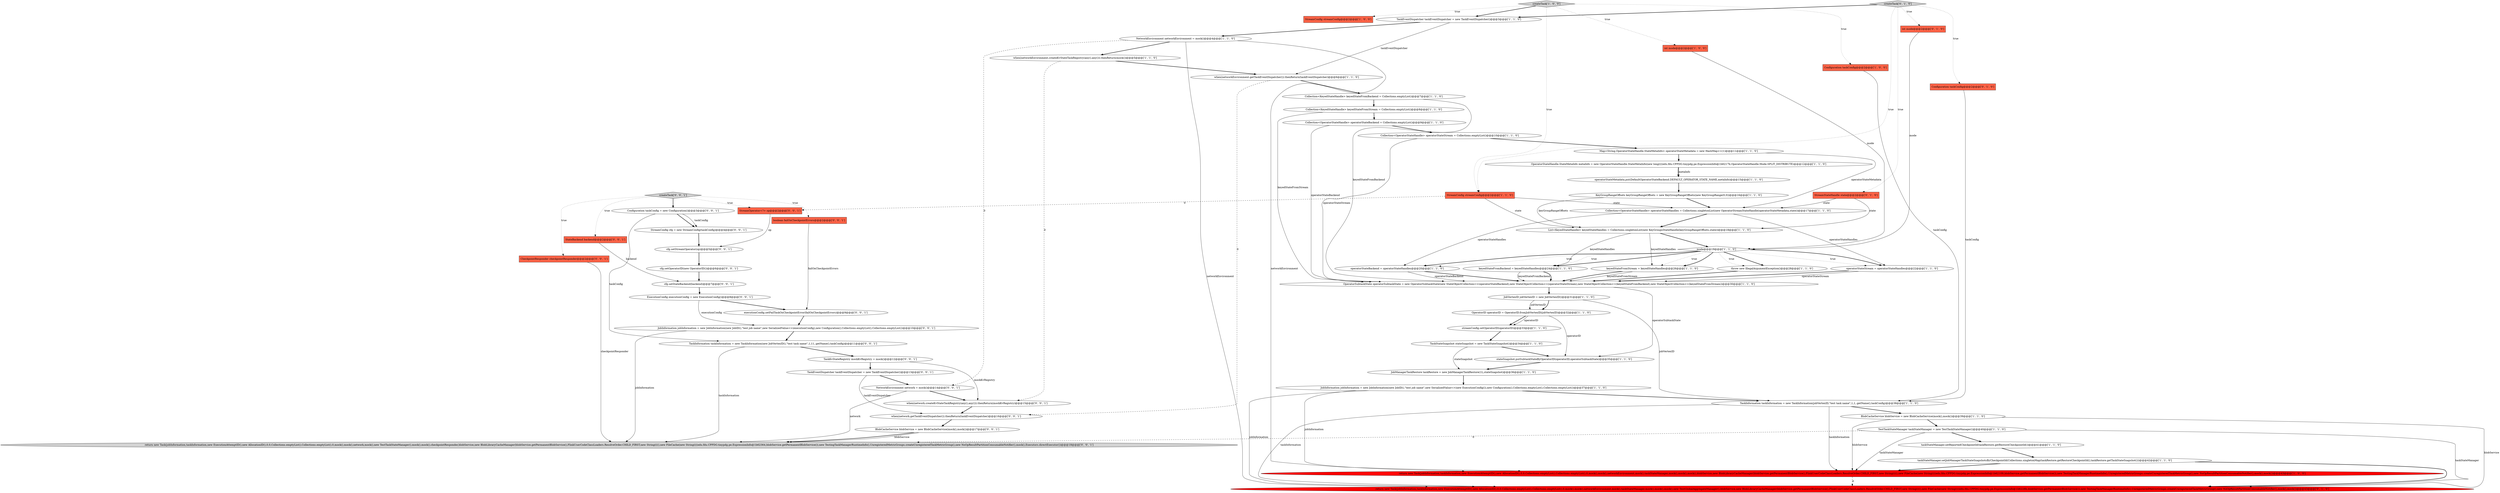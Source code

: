 digraph {
41 [style = filled, label = "int mode@@@2@@@['0', '1', '0']", fillcolor = tomato, shape = box image = "AAA0AAABBB2BBB"];
46 [style = filled, label = "when(network.getTaskEventDispatcher()).thenReturn(taskEventDispatcher)@@@16@@@['0', '0', '1']", fillcolor = white, shape = ellipse image = "AAA0AAABBB3BBB"];
33 [style = filled, label = "OperatorSubtaskState operatorSubtaskState = new OperatorSubtaskState(new StateObjectCollection<>(operatorStateBackend),new StateObjectCollection<>(operatorStateStream),new StateObjectCollection<>(keyedStateFromBackend),new StateObjectCollection<>(keyedStateFromStream))@@@30@@@['1', '1', '0']", fillcolor = white, shape = ellipse image = "AAA0AAABBB1BBB"];
58 [style = filled, label = "NetworkEnvironment network = mock()@@@14@@@['0', '0', '1']", fillcolor = white, shape = ellipse image = "AAA0AAABBB3BBB"];
25 [style = filled, label = "int mode@@@2@@@['1', '0', '0']", fillcolor = tomato, shape = box image = "AAA0AAABBB1BBB"];
51 [style = filled, label = "StateBackend backend@@@2@@@['0', '0', '1']", fillcolor = tomato, shape = box image = "AAA0AAABBB3BBB"];
38 [style = filled, label = "createTask['1', '0', '0']", fillcolor = lightgray, shape = diamond image = "AAA0AAABBB1BBB"];
53 [style = filled, label = "executionConfig.setFailTaskOnCheckpointError(failOnCheckpointErrors)@@@9@@@['0', '0', '1']", fillcolor = white, shape = ellipse image = "AAA0AAABBB3BBB"];
56 [style = filled, label = "cfg.setOperatorID(new OperatorID())@@@6@@@['0', '0', '1']", fillcolor = white, shape = ellipse image = "AAA0AAABBB3BBB"];
10 [style = filled, label = "Collection<OperatorStateHandle> operatorStateStream = Collections.emptyList()@@@10@@@['1', '1', '0']", fillcolor = white, shape = ellipse image = "AAA0AAABBB1BBB"];
40 [style = filled, label = "return new Task(jobInformation,taskInformation,new ExecutionAttemptID(),new AllocationID(),0,0,Collections.emptyList(),Collections.emptyList(),0,mock(),mock(),networkEnvironment,mock(),taskStateManager,mock(),mock(),mock(),new TestGlobalAggregateManager(),blobService,new BlobLibraryCacheManager(blobService.getPermanentBlobService(),FlinkUserCodeClassLoaders.ResolveOrder.CHILD_FIRST,new String((((),new FileCache(new String((((edu.fdu.CPPDG.tinypdg.pe.ExpressionInfo@1b6228b,blobService.getPermanentBlobService()),new TestingTaskManagerRuntimeInfo(),UnregisteredMetricGroups.createUnregisteredTaskMetricGroup(),new NoOpResultPartitionConsumableNotifier(),mock(),mock())@@@43@@@['0', '1', '0']", fillcolor = red, shape = ellipse image = "AAA1AAABBB2BBB"];
37 [style = filled, label = "taskStateManager.setJobManagerTaskStateSnapshotsByCheckpointId(Collections.singletonMap(taskRestore.getRestoreCheckpointId(),taskRestore.getTaskStateSnapshot()))@@@42@@@['1', '1', '0']", fillcolor = white, shape = ellipse image = "AAA0AAABBB1BBB"];
42 [style = filled, label = "Configuration taskConfig@@@2@@@['0', '1', '0']", fillcolor = tomato, shape = box image = "AAA0AAABBB2BBB"];
28 [style = filled, label = "Map<String,OperatorStateHandle.StateMetaInfo> operatorStateMetadata = new HashMap<>(1)@@@11@@@['1', '1', '0']", fillcolor = white, shape = ellipse image = "AAA0AAABBB1BBB"];
2 [style = filled, label = "Configuration taskConfig@@@2@@@['1', '0', '0']", fillcolor = tomato, shape = box image = "AAA0AAABBB1BBB"];
12 [style = filled, label = "JobManagerTaskRestore taskRestore = new JobManagerTaskRestore(1L,stateSnapshot)@@@36@@@['1', '1', '0']", fillcolor = white, shape = ellipse image = "AAA0AAABBB1BBB"];
43 [style = filled, label = "createTask['0', '1', '0']", fillcolor = lightgray, shape = diamond image = "AAA0AAABBB2BBB"];
18 [style = filled, label = "OperatorStateHandle.StateMetaInfo metaInfo = new OperatorStateHandle.StateMetaInfo(new long((((edu.fdu.CPPDG.tinypdg.pe.ExpressionInfo@1b6217b,OperatorStateHandle.Mode.SPLIT_DISTRIBUTE)@@@12@@@['1', '1', '0']", fillcolor = white, shape = ellipse image = "AAA0AAABBB1BBB"];
11 [style = filled, label = "TaskEventDispatcher taskEventDispatcher = new TaskEventDispatcher()@@@3@@@['1', '1', '0']", fillcolor = white, shape = ellipse image = "AAA0AAABBB1BBB"];
14 [style = filled, label = "StreamConfig streamConfig@@@2@@@['1', '0', '0']", fillcolor = tomato, shape = box image = "AAA0AAABBB1BBB"];
0 [style = filled, label = "stateSnapshot.putSubtaskStateByOperatorID(operatorID,operatorSubtaskState)@@@35@@@['1', '1', '0']", fillcolor = white, shape = ellipse image = "AAA0AAABBB1BBB"];
55 [style = filled, label = "cfg.setStreamOperator(op)@@@5@@@['0', '0', '1']", fillcolor = white, shape = ellipse image = "AAA0AAABBB3BBB"];
60 [style = filled, label = "createTask['0', '0', '1']", fillcolor = lightgray, shape = diamond image = "AAA0AAABBB3BBB"];
49 [style = filled, label = "TaskEventDispatcher taskEventDispatcher = new TaskEventDispatcher()@@@13@@@['0', '0', '1']", fillcolor = white, shape = ellipse image = "AAA0AAABBB3BBB"];
59 [style = filled, label = "cfg.setStateBackend(backend)@@@7@@@['0', '0', '1']", fillcolor = white, shape = ellipse image = "AAA0AAABBB3BBB"];
5 [style = filled, label = "TaskStateSnapshot stateSnapshot = new TaskStateSnapshot()@@@34@@@['1', '1', '0']", fillcolor = white, shape = ellipse image = "AAA0AAABBB1BBB"];
30 [style = filled, label = "streamConfig.setOperatorID(operatorID)@@@33@@@['1', '1', '0']", fillcolor = white, shape = ellipse image = "AAA0AAABBB1BBB"];
48 [style = filled, label = "JobInformation jobInformation = new JobInformation(new JobID(),\"test job name\",new SerializedValue<>(executionConfig),new Configuration(),Collections.emptyList(),Collections.emptyList())@@@10@@@['0', '0', '1']", fillcolor = white, shape = ellipse image = "AAA0AAABBB3BBB"];
45 [style = filled, label = "Configuration taskConfig = new Configuration()@@@3@@@['0', '0', '1']", fillcolor = white, shape = ellipse image = "AAA0AAABBB3BBB"];
7 [style = filled, label = "taskStateManager.setReportedCheckpointId(taskRestore.getRestoreCheckpointId())@@@41@@@['1', '1', '0']", fillcolor = white, shape = ellipse image = "AAA0AAABBB1BBB"];
50 [style = filled, label = "BlobCacheService blobService = new BlobCacheService(mock(),mock())@@@17@@@['0', '0', '1']", fillcolor = white, shape = ellipse image = "AAA0AAABBB3BBB"];
19 [style = filled, label = "mode@@@19@@@['1', '1', '0']", fillcolor = white, shape = diamond image = "AAA0AAABBB1BBB"];
6 [style = filled, label = "JobVertexID jobVertexID = new JobVertexID()@@@31@@@['1', '1', '0']", fillcolor = white, shape = ellipse image = "AAA0AAABBB1BBB"];
22 [style = filled, label = "List<KeyedStateHandle> keyedStateHandles = Collections.singletonList(new KeyGroupsStateHandle(keyGroupRangeOffsets,state))@@@18@@@['1', '1', '0']", fillcolor = white, shape = ellipse image = "AAA0AAABBB1BBB"];
24 [style = filled, label = "KeyGroupRangeOffsets keyGroupRangeOffsets = new KeyGroupRangeOffsets(new KeyGroupRange(0,0))@@@16@@@['1', '1', '0']", fillcolor = white, shape = ellipse image = "AAA0AAABBB1BBB"];
62 [style = filled, label = "StreamConfig cfg = new StreamConfig(taskConfig)@@@4@@@['0', '0', '1']", fillcolor = white, shape = ellipse image = "AAA0AAABBB3BBB"];
61 [style = filled, label = "CheckpointResponder checkpointResponder@@@2@@@['0', '0', '1']", fillcolor = tomato, shape = box image = "AAA0AAABBB3BBB"];
1 [style = filled, label = "when(networkEnvironment.createKvStateTaskRegistry(any(),any())).thenReturn(mock())@@@5@@@['1', '1', '0']", fillcolor = white, shape = ellipse image = "AAA0AAABBB1BBB"];
8 [style = filled, label = "when(networkEnvironment.getTaskEventDispatcher()).thenReturn(taskEventDispatcher)@@@6@@@['1', '1', '0']", fillcolor = white, shape = ellipse image = "AAA0AAABBB1BBB"];
17 [style = filled, label = "Collection<OperatorStateHandle> operatorStateBackend = Collections.emptyList()@@@9@@@['1', '1', '0']", fillcolor = white, shape = ellipse image = "AAA0AAABBB1BBB"];
39 [style = filled, label = "StreamStateHandle state@@@2@@@['0', '1', '0']", fillcolor = tomato, shape = box image = "AAA0AAABBB2BBB"];
21 [style = filled, label = "keyedStateFromStream = keyedStateHandles@@@26@@@['1', '1', '0']", fillcolor = white, shape = ellipse image = "AAA0AAABBB1BBB"];
3 [style = filled, label = "TaskInformation taskInformation = new TaskInformation(jobVertexID,\"test task name\",1,1,.getName(),taskConfig)@@@38@@@['1', '1', '0']", fillcolor = white, shape = ellipse image = "AAA0AAABBB1BBB"];
44 [style = filled, label = "TaskInformation taskInformation = new TaskInformation(new JobVertexID(),\"test task name\",1,11,.getName(),taskConfig)@@@11@@@['0', '0', '1']", fillcolor = white, shape = ellipse image = "AAA0AAABBB3BBB"];
15 [style = filled, label = "throw new IllegalArgumentException()@@@28@@@['1', '1', '0']", fillcolor = white, shape = ellipse image = "AAA0AAABBB1BBB"];
29 [style = filled, label = "Collection<OperatorStateHandle> operatorStateHandles = Collections.singletonList(new OperatorStreamStateHandle(operatorStateMetadata,state))@@@17@@@['1', '1', '0']", fillcolor = white, shape = ellipse image = "AAA0AAABBB1BBB"];
35 [style = filled, label = "operatorStateStream = operatorStateHandles@@@22@@@['1', '1', '0']", fillcolor = white, shape = ellipse image = "AAA0AAABBB1BBB"];
4 [style = filled, label = "operatorStateMetadata.put(DefaultOperatorStateBackend.DEFAULT_OPERATOR_STATE_NAME,metaInfo)@@@15@@@['1', '1', '0']", fillcolor = white, shape = ellipse image = "AAA0AAABBB1BBB"];
63 [style = filled, label = "return new Task(jobInformation,taskInformation,new ExecutionAttemptID(),new AllocationID(),0,0,Collections.emptyList(),Collections.emptyList(),0,mock(),mock(),network,mock(),new TestTaskStateManager(),mock(),mock(),checkpointResponder,blobService,new BlobLibraryCacheManager(blobService.getPermanentBlobService(),FlinkUserCodeClassLoaders.ResolveOrder.CHILD_FIRST,new String((((),new FileCache(new String((((edu.fdu.CPPDG.tinypdg.pe.ExpressionInfo@1b62364,blobService.getPermanentBlobService()),new TestingTaskManagerRuntimeInfo(),UnregisteredMetricGroups.createUnregisteredTaskMetricGroup(),new NoOpResultPartitionConsumableNotifier(),mock(),Executors.directExecutor())@@@18@@@['0', '0', '1']", fillcolor = lightgray, shape = ellipse image = "AAA0AAABBB3BBB"];
64 [style = filled, label = "StreamOperator<?> op@@@2@@@['0', '0', '1']", fillcolor = tomato, shape = box image = "AAA0AAABBB3BBB"];
13 [style = filled, label = "keyedStateFromBackend = keyedStateHandles@@@24@@@['1', '1', '0']", fillcolor = white, shape = ellipse image = "AAA0AAABBB1BBB"];
9 [style = filled, label = "operatorStateBackend = operatorStateHandles@@@20@@@['1', '1', '0']", fillcolor = white, shape = ellipse image = "AAA0AAABBB1BBB"];
23 [style = filled, label = "NetworkEnvironment networkEnvironment = mock()@@@4@@@['1', '1', '0']", fillcolor = white, shape = ellipse image = "AAA0AAABBB1BBB"];
52 [style = filled, label = "when(network.createKvStateTaskRegistry(any(),any())).thenReturn(mockKvRegistry)@@@15@@@['0', '0', '1']", fillcolor = white, shape = ellipse image = "AAA0AAABBB3BBB"];
36 [style = filled, label = "JobInformation jobInformation = new JobInformation(new JobID(),\"test job name\",new SerializedValue<>(new ExecutionConfig()),new Configuration(),Collections.emptyList(),Collections.emptyList())@@@37@@@['1', '1', '0']", fillcolor = white, shape = ellipse image = "AAA0AAABBB1BBB"];
57 [style = filled, label = "boolean failOnCheckpointErrors@@@2@@@['0', '0', '1']", fillcolor = tomato, shape = box image = "AAA0AAABBB3BBB"];
16 [style = filled, label = "TestTaskStateManager taskStateManager = new TestTaskStateManager()@@@40@@@['1', '1', '0']", fillcolor = white, shape = ellipse image = "AAA0AAABBB1BBB"];
26 [style = filled, label = "BlobCacheService blobService = new BlobCacheService(mock(),mock())@@@39@@@['1', '1', '0']", fillcolor = white, shape = ellipse image = "AAA0AAABBB1BBB"];
31 [style = filled, label = "OperatorID operatorID = OperatorID.fromJobVertexID(jobVertexID)@@@32@@@['1', '1', '0']", fillcolor = white, shape = ellipse image = "AAA0AAABBB1BBB"];
47 [style = filled, label = "ExecutionConfig executionConfig = new ExecutionConfig()@@@8@@@['0', '0', '1']", fillcolor = white, shape = ellipse image = "AAA0AAABBB3BBB"];
20 [style = filled, label = "return new Task(jobInformation,taskInformation,new ExecutionAttemptID(),new AllocationID(),0,0,Collections.emptyList(),Collections.emptyList(),0,mock(),mock(),networkEnvironment,mock(),taskStateManager,mock(),mock(),mock(),blobService,new BlobLibraryCacheManager(blobService.getPermanentBlobService(),FlinkUserCodeClassLoaders.ResolveOrder.CHILD_FIRST,new String((((),new FileCache(new String((((edu.fdu.CPPDG.tinypdg.pe.ExpressionInfo@1b62109,blobService.getPermanentBlobService()),new TestingTaskManagerRuntimeInfo(),UnregisteredMetricGroups.createUnregisteredTaskMetricGroup(),new NoOpResultPartitionConsumableNotifier(),mock(),mock())@@@43@@@['1', '0', '0']", fillcolor = red, shape = ellipse image = "AAA1AAABBB1BBB"];
32 [style = filled, label = "StreamConfig streamConfig@@@2@@@['1', '1', '0']", fillcolor = tomato, shape = box image = "AAA0AAABBB1BBB"];
54 [style = filled, label = "TaskKvStateRegistry mockKvRegistry = mock()@@@12@@@['0', '0', '1']", fillcolor = white, shape = ellipse image = "AAA0AAABBB3BBB"];
27 [style = filled, label = "Collection<KeyedStateHandle> keyedStateFromStream = Collections.emptyList()@@@8@@@['1', '1', '0']", fillcolor = white, shape = ellipse image = "AAA0AAABBB1BBB"];
34 [style = filled, label = "Collection<KeyedStateHandle> keyedStateFromBackend = Collections.emptyList()@@@7@@@['1', '1', '0']", fillcolor = white, shape = ellipse image = "AAA0AAABBB1BBB"];
39->22 [style = solid, label="state"];
18->4 [style = solid, label="metaInfo"];
6->3 [style = solid, label="jobVertexID"];
38->14 [style = dotted, label="true"];
20->40 [style = dashed, label="0"];
16->7 [style = bold, label=""];
62->55 [style = bold, label=""];
22->21 [style = solid, label="keyedStateHandles"];
23->58 [style = dashed, label="0"];
3->40 [style = solid, label="taskInformation"];
36->20 [style = solid, label="jobInformation"];
44->63 [style = solid, label="taskInformation"];
33->0 [style = solid, label="operatorSubtaskState"];
5->0 [style = bold, label=""];
19->9 [style = bold, label=""];
32->64 [style = dashed, label="0"];
45->62 [style = bold, label=""];
31->30 [style = bold, label=""];
27->17 [style = bold, label=""];
61->63 [style = solid, label="checkpointResponder"];
29->35 [style = solid, label="operatorStateHandles"];
39->29 [style = solid, label="state"];
46->50 [style = bold, label=""];
19->15 [style = bold, label=""];
25->19 [style = solid, label="mode"];
19->35 [style = dotted, label="true"];
50->63 [style = bold, label=""];
35->33 [style = solid, label="operatorStateStream"];
53->48 [style = bold, label=""];
8->34 [style = bold, label=""];
47->53 [style = bold, label=""];
60->64 [style = dotted, label="true"];
28->18 [style = bold, label=""];
54->49 [style = bold, label=""];
22->13 [style = solid, label="keyedStateHandles"];
31->0 [style = solid, label="operatorID"];
9->33 [style = bold, label=""];
49->58 [style = bold, label=""];
38->11 [style = bold, label=""];
7->37 [style = bold, label=""];
19->21 [style = dotted, label="true"];
48->44 [style = bold, label=""];
43->32 [style = dotted, label="true"];
8->46 [style = dashed, label="0"];
23->20 [style = solid, label="networkEnvironment"];
43->11 [style = bold, label=""];
58->63 [style = solid, label="network"];
11->8 [style = solid, label="taskEventDispatcher"];
26->16 [style = bold, label=""];
18->4 [style = bold, label=""];
19->13 [style = bold, label=""];
19->9 [style = dotted, label="true"];
51->59 [style = solid, label="backend"];
31->30 [style = solid, label="operatorID"];
16->40 [style = solid, label="taskStateManager"];
21->33 [style = solid, label="keyedStateFromStream"];
32->22 [style = solid, label="state"];
2->3 [style = solid, label="taskConfig"];
47->48 [style = solid, label="executionConfig"];
15->33 [style = bold, label=""];
17->10 [style = bold, label=""];
44->54 [style = bold, label=""];
4->24 [style = bold, label=""];
1->8 [style = bold, label=""];
52->46 [style = bold, label=""];
22->19 [style = bold, label=""];
0->12 [style = bold, label=""];
24->22 [style = solid, label="keyGroupRangeOffsets"];
45->62 [style = solid, label="taskConfig"];
54->52 [style = solid, label="mockKvRegistry"];
12->36 [style = bold, label=""];
3->26 [style = bold, label=""];
38->32 [style = dotted, label="true"];
27->33 [style = solid, label="keyedStateFromStream"];
60->57 [style = dotted, label="true"];
38->25 [style = dotted, label="true"];
19->15 [style = dotted, label="true"];
48->63 [style = solid, label="jobInformation"];
64->55 [style = solid, label="op"];
16->20 [style = solid, label="taskStateManager"];
59->47 [style = bold, label=""];
9->33 [style = solid, label="operatorStateBackend"];
29->9 [style = solid, label="operatorStateHandles"];
30->5 [style = bold, label=""];
19->35 [style = bold, label=""];
16->63 [style = dashed, label="0"];
45->44 [style = solid, label="taskConfig"];
60->61 [style = dotted, label="true"];
42->3 [style = solid, label="taskConfig"];
3->20 [style = solid, label="taskInformation"];
56->59 [style = bold, label=""];
19->21 [style = bold, label=""];
49->46 [style = solid, label="taskEventDispatcher"];
60->51 [style = dotted, label="true"];
10->28 [style = bold, label=""];
33->6 [style = bold, label=""];
21->33 [style = bold, label=""];
1->52 [style = dashed, label="0"];
35->33 [style = bold, label=""];
37->20 [style = bold, label=""];
17->33 [style = solid, label="operatorStateBackend"];
32->29 [style = solid, label="state"];
24->29 [style = bold, label=""];
19->13 [style = dotted, label="true"];
23->40 [style = solid, label="networkEnvironment"];
43->42 [style = dotted, label="true"];
28->29 [style = solid, label="operatorStateMetadata"];
5->12 [style = solid, label="stateSnapshot"];
36->40 [style = solid, label="jobInformation"];
57->53 [style = solid, label="failOnCheckpointErrors"];
55->56 [style = bold, label=""];
60->45 [style = bold, label=""];
6->31 [style = bold, label=""];
26->20 [style = solid, label="blobService"];
34->33 [style = solid, label="keyedStateFromBackend"];
38->2 [style = dotted, label="true"];
6->31 [style = solid, label="jobVertexID"];
50->63 [style = solid, label="blobService"];
41->19 [style = solid, label="mode"];
10->33 [style = solid, label="operatorStateStream"];
23->1 [style = bold, label=""];
43->41 [style = dotted, label="true"];
13->33 [style = solid, label="keyedStateFromBackend"];
58->52 [style = bold, label=""];
29->22 [style = bold, label=""];
26->40 [style = solid, label="blobService"];
13->33 [style = bold, label=""];
11->23 [style = bold, label=""];
37->40 [style = bold, label=""];
43->39 [style = dotted, label="true"];
34->27 [style = bold, label=""];
36->3 [style = bold, label=""];
}
